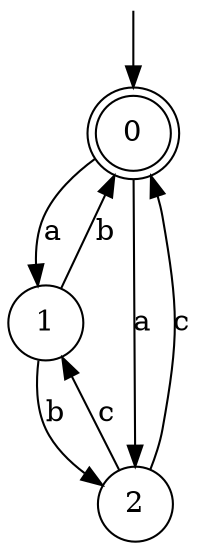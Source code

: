 digraph g {

	s0 [shape="doublecircle" label="0"];
	s1 [shape="circle" label="1"];
	s2 [shape="circle" label="2"];
	s0 -> s1 [label="a"];
	s0 -> s2 [label="a"];
	s1 -> s0 [label="b"];
	s1 -> s2 [label="b"];
	s2 -> s0 [label="c"];
	s2 -> s1 [label="c"];

__start0 [label="" shape="none" width="0" height="0"];
__start0 -> s0;

}

